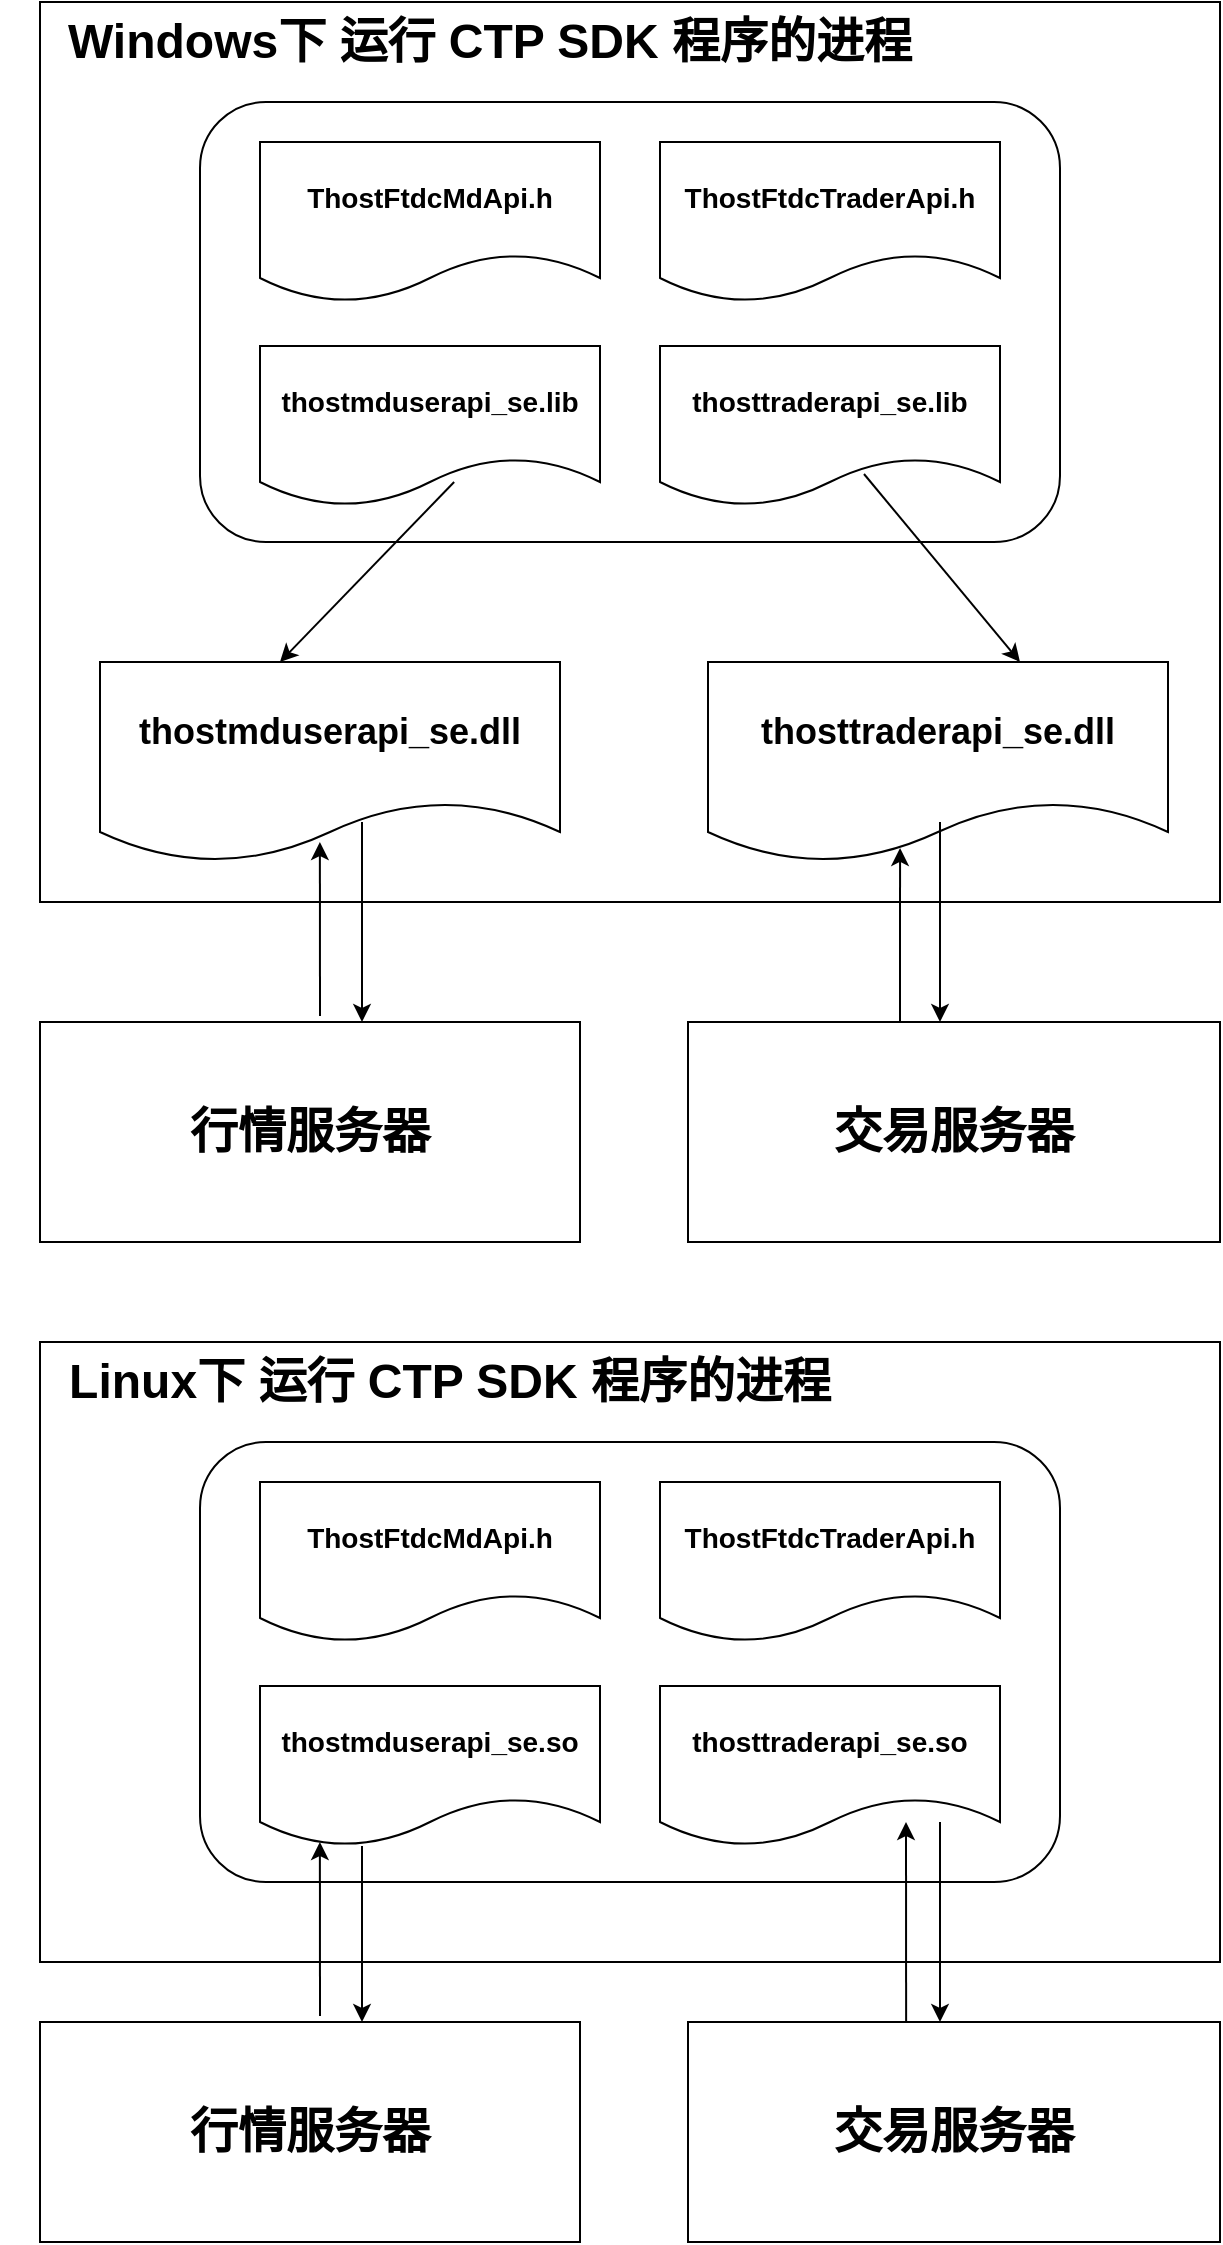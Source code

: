 <mxfile version="14.6.12" type="github" pages="2">
  <diagram id="yXyOzKuJSNhh0-EHgRQp" name="第 1 页">
    <mxGraphModel dx="1422" dy="772" grid="1" gridSize="10" guides="1" tooltips="1" connect="1" arrows="1" fold="1" page="1" pageScale="1" pageWidth="827" pageHeight="1169" math="0" shadow="0">
      <root>
        <mxCell id="0" />
        <mxCell id="1" parent="0" />
        <mxCell id="E3vTMcF5D4KJcZcIRgY9-22" value="" style="rounded=0;whiteSpace=wrap;html=1;" vertex="1" parent="1">
          <mxGeometry x="80" y="20" width="590" height="450" as="geometry" />
        </mxCell>
        <mxCell id="E3vTMcF5D4KJcZcIRgY9-32" value="" style="rounded=1;whiteSpace=wrap;html=1;" vertex="1" parent="1">
          <mxGeometry x="160" y="70" width="430" height="220" as="geometry" />
        </mxCell>
        <mxCell id="E3vTMcF5D4KJcZcIRgY9-33" value="&lt;font style=&quot;font-size: 14px&quot;&gt;&lt;b&gt;ThostFtdcMdApi.h&lt;/b&gt;&lt;/font&gt;" style="shape=document;whiteSpace=wrap;html=1;boundedLbl=1;" vertex="1" parent="1">
          <mxGeometry x="190" y="90" width="170" height="80" as="geometry" />
        </mxCell>
        <mxCell id="E3vTMcF5D4KJcZcIRgY9-34" value="&lt;b&gt;&lt;font style=&quot;font-size: 14px&quot;&gt;ThostFtdcTraderApi.h&lt;/font&gt;&lt;/b&gt;" style="shape=document;whiteSpace=wrap;html=1;boundedLbl=1;" vertex="1" parent="1">
          <mxGeometry x="390" y="90" width="170" height="80" as="geometry" />
        </mxCell>
        <mxCell id="E3vTMcF5D4KJcZcIRgY9-35" value="&lt;font style=&quot;font-size: 14px&quot;&gt;&lt;b&gt;thostmduserapi_se.lib&lt;/b&gt;&lt;/font&gt;" style="shape=document;whiteSpace=wrap;html=1;boundedLbl=1;" vertex="1" parent="1">
          <mxGeometry x="190" y="192" width="170" height="80" as="geometry" />
        </mxCell>
        <mxCell id="E3vTMcF5D4KJcZcIRgY9-36" value="&lt;font style=&quot;font-size: 14px&quot;&gt;&lt;b&gt;thosttraderapi_se.lib&lt;/b&gt;&lt;/font&gt;" style="shape=document;whiteSpace=wrap;html=1;boundedLbl=1;" vertex="1" parent="1">
          <mxGeometry x="390" y="192" width="170" height="80" as="geometry" />
        </mxCell>
        <mxCell id="E3vTMcF5D4KJcZcIRgY9-37" value="&lt;font style=&quot;font-size: 18px&quot;&gt;&lt;b&gt;thostmduserapi_se.dll&lt;/b&gt;&lt;/font&gt;" style="shape=document;whiteSpace=wrap;html=1;boundedLbl=1;" vertex="1" parent="1">
          <mxGeometry x="110" y="350" width="230" height="100" as="geometry" />
        </mxCell>
        <mxCell id="E3vTMcF5D4KJcZcIRgY9-40" value="&lt;b&gt;&lt;font style=&quot;font-size: 18px&quot;&gt;thosttraderapi_se.dll&lt;/font&gt;&lt;/b&gt;" style="shape=document;whiteSpace=wrap;html=1;boundedLbl=1;" vertex="1" parent="1">
          <mxGeometry x="414" y="350" width="230" height="100" as="geometry" />
        </mxCell>
        <mxCell id="E3vTMcF5D4KJcZcIRgY9-47" value="" style="endArrow=classic;html=1;exitX=0.571;exitY=0.85;exitDx=0;exitDy=0;exitPerimeter=0;" edge="1" parent="1" source="E3vTMcF5D4KJcZcIRgY9-35">
          <mxGeometry width="50" height="50" relative="1" as="geometry">
            <mxPoint x="290" y="270" as="sourcePoint" />
            <mxPoint x="200" y="350" as="targetPoint" />
          </mxGeometry>
        </mxCell>
        <mxCell id="E3vTMcF5D4KJcZcIRgY9-48" value="" style="endArrow=classic;html=1;exitX=0.6;exitY=0.8;exitDx=0;exitDy=0;exitPerimeter=0;" edge="1" parent="1" source="E3vTMcF5D4KJcZcIRgY9-36">
          <mxGeometry width="50" height="50" relative="1" as="geometry">
            <mxPoint x="500" y="250" as="sourcePoint" />
            <mxPoint x="570" y="350" as="targetPoint" />
          </mxGeometry>
        </mxCell>
        <mxCell id="E3vTMcF5D4KJcZcIRgY9-49" value="&lt;b&gt;&lt;font style=&quot;font-size: 24px&quot;&gt;行情服务器&lt;/font&gt;&lt;/b&gt;" style="rounded=0;whiteSpace=wrap;html=1;" vertex="1" parent="1">
          <mxGeometry x="80" y="530" width="270" height="110" as="geometry" />
        </mxCell>
        <mxCell id="E3vTMcF5D4KJcZcIRgY9-50" value="&lt;b&gt;&lt;font style=&quot;font-size: 24px&quot;&gt;交易服务器&lt;/font&gt;&lt;/b&gt;" style="rounded=0;whiteSpace=wrap;html=1;" vertex="1" parent="1">
          <mxGeometry x="404" y="530" width="266" height="110" as="geometry" />
        </mxCell>
        <mxCell id="E3vTMcF5D4KJcZcIRgY9-53" value="" style="endArrow=classic;html=1;entryX=0.478;entryY=0.9;entryDx=0;entryDy=0;entryPerimeter=0;" edge="1" parent="1" target="E3vTMcF5D4KJcZcIRgY9-37">
          <mxGeometry width="50" height="50" relative="1" as="geometry">
            <mxPoint x="220" y="527" as="sourcePoint" />
            <mxPoint x="270" y="470" as="targetPoint" />
          </mxGeometry>
        </mxCell>
        <mxCell id="E3vTMcF5D4KJcZcIRgY9-54" value="" style="endArrow=classic;html=1;entryX=0.478;entryY=0.9;entryDx=0;entryDy=0;entryPerimeter=0;exitX=0.458;exitY=-0.027;exitDx=0;exitDy=0;exitPerimeter=0;" edge="1" parent="1">
          <mxGeometry width="50" height="50" relative="1" as="geometry">
            <mxPoint x="510.0" y="530" as="sourcePoint" />
            <mxPoint x="510.02" y="442.97" as="targetPoint" />
          </mxGeometry>
        </mxCell>
        <mxCell id="E3vTMcF5D4KJcZcIRgY9-55" value="" style="endArrow=classic;html=1;" edge="1" parent="1">
          <mxGeometry width="50" height="50" relative="1" as="geometry">
            <mxPoint x="241" y="430" as="sourcePoint" />
            <mxPoint x="241" y="530" as="targetPoint" />
          </mxGeometry>
        </mxCell>
        <mxCell id="E3vTMcF5D4KJcZcIRgY9-56" value="" style="endArrow=classic;html=1;" edge="1" parent="1">
          <mxGeometry width="50" height="50" relative="1" as="geometry">
            <mxPoint x="530" y="430" as="sourcePoint" />
            <mxPoint x="530" y="530" as="targetPoint" />
          </mxGeometry>
        </mxCell>
        <mxCell id="E3vTMcF5D4KJcZcIRgY9-57" value="&lt;b&gt;&lt;font style=&quot;font-size: 24px&quot;&gt;Windows下 运行 CTP SDK 程序的进程&lt;/font&gt;&lt;/b&gt;" style="text;html=1;strokeColor=none;fillColor=none;align=center;verticalAlign=middle;whiteSpace=wrap;rounded=0;" vertex="1" parent="1">
          <mxGeometry x="80" y="30" width="450" height="20" as="geometry" />
        </mxCell>
        <mxCell id="IjALNz4VaKbp4NXmka38-1" value="" style="rounded=0;whiteSpace=wrap;html=1;" vertex="1" parent="1">
          <mxGeometry x="80" y="690" width="590" height="310" as="geometry" />
        </mxCell>
        <mxCell id="IjALNz4VaKbp4NXmka38-2" value="" style="rounded=1;whiteSpace=wrap;html=1;" vertex="1" parent="1">
          <mxGeometry x="160" y="740" width="430" height="220" as="geometry" />
        </mxCell>
        <mxCell id="IjALNz4VaKbp4NXmka38-3" value="&lt;font style=&quot;font-size: 14px&quot;&gt;&lt;b&gt;ThostFtdcMdApi.h&lt;/b&gt;&lt;/font&gt;" style="shape=document;whiteSpace=wrap;html=1;boundedLbl=1;" vertex="1" parent="1">
          <mxGeometry x="190" y="760" width="170" height="80" as="geometry" />
        </mxCell>
        <mxCell id="IjALNz4VaKbp4NXmka38-4" value="&lt;b&gt;&lt;font style=&quot;font-size: 14px&quot;&gt;ThostFtdcTraderApi.h&lt;/font&gt;&lt;/b&gt;" style="shape=document;whiteSpace=wrap;html=1;boundedLbl=1;" vertex="1" parent="1">
          <mxGeometry x="390" y="760" width="170" height="80" as="geometry" />
        </mxCell>
        <mxCell id="IjALNz4VaKbp4NXmka38-5" value="&lt;span style=&quot;font-size: 14px&quot;&gt;&lt;b&gt;thostmduserapi_se.so&lt;/b&gt;&lt;/span&gt;" style="shape=document;whiteSpace=wrap;html=1;boundedLbl=1;" vertex="1" parent="1">
          <mxGeometry x="190" y="862" width="170" height="80" as="geometry" />
        </mxCell>
        <mxCell id="IjALNz4VaKbp4NXmka38-6" value="&lt;span style=&quot;font-size: 14px&quot;&gt;&lt;b&gt;thosttraderapi_se.so&lt;/b&gt;&lt;/span&gt;" style="shape=document;whiteSpace=wrap;html=1;boundedLbl=1;" vertex="1" parent="1">
          <mxGeometry x="390" y="862" width="170" height="80" as="geometry" />
        </mxCell>
        <mxCell id="IjALNz4VaKbp4NXmka38-11" value="&lt;b&gt;&lt;font style=&quot;font-size: 24px&quot;&gt;行情服务器&lt;/font&gt;&lt;/b&gt;" style="rounded=0;whiteSpace=wrap;html=1;" vertex="1" parent="1">
          <mxGeometry x="80" y="1030" width="270" height="110" as="geometry" />
        </mxCell>
        <mxCell id="IjALNz4VaKbp4NXmka38-12" value="&lt;b&gt;&lt;font style=&quot;font-size: 24px&quot;&gt;交易服务器&lt;/font&gt;&lt;/b&gt;" style="rounded=0;whiteSpace=wrap;html=1;" vertex="1" parent="1">
          <mxGeometry x="404" y="1030" width="266" height="110" as="geometry" />
        </mxCell>
        <mxCell id="IjALNz4VaKbp4NXmka38-13" value="" style="endArrow=classic;html=1;entryX=0.478;entryY=0.9;entryDx=0;entryDy=0;entryPerimeter=0;" edge="1" parent="1">
          <mxGeometry width="50" height="50" relative="1" as="geometry">
            <mxPoint x="220" y="1027" as="sourcePoint" />
            <mxPoint x="219.94" y="940" as="targetPoint" />
          </mxGeometry>
        </mxCell>
        <mxCell id="IjALNz4VaKbp4NXmka38-14" value="" style="endArrow=classic;html=1;exitX=0.41;exitY=0;exitDx=0;exitDy=0;exitPerimeter=0;" edge="1" parent="1" source="IjALNz4VaKbp4NXmka38-12">
          <mxGeometry width="50" height="50" relative="1" as="geometry">
            <mxPoint x="513" y="1020" as="sourcePoint" />
            <mxPoint x="513" y="930" as="targetPoint" />
          </mxGeometry>
        </mxCell>
        <mxCell id="IjALNz4VaKbp4NXmka38-15" value="" style="endArrow=classic;html=1;" edge="1" parent="1">
          <mxGeometry width="50" height="50" relative="1" as="geometry">
            <mxPoint x="241" y="942" as="sourcePoint" />
            <mxPoint x="241" y="1030" as="targetPoint" />
          </mxGeometry>
        </mxCell>
        <mxCell id="IjALNz4VaKbp4NXmka38-16" value="" style="endArrow=classic;html=1;" edge="1" parent="1">
          <mxGeometry width="50" height="50" relative="1" as="geometry">
            <mxPoint x="530" y="930" as="sourcePoint" />
            <mxPoint x="530" y="1030" as="targetPoint" />
          </mxGeometry>
        </mxCell>
        <mxCell id="IjALNz4VaKbp4NXmka38-17" value="&lt;b&gt;&lt;font style=&quot;font-size: 24px&quot;&gt;Linux下 运行 CTP SDK 程序的进程&lt;/font&gt;&lt;/b&gt;" style="text;html=1;strokeColor=none;fillColor=none;align=center;verticalAlign=middle;whiteSpace=wrap;rounded=0;" vertex="1" parent="1">
          <mxGeometry x="60" y="700" width="450" height="20" as="geometry" />
        </mxCell>
      </root>
    </mxGraphModel>
  </diagram>
  <diagram id="y4S68TNgskCG16bKOyX9" name="第 2 页">
    <mxGraphModel dx="1422" dy="772" grid="1" gridSize="10" guides="1" tooltips="1" connect="1" arrows="1" fold="1" page="1" pageScale="1" pageWidth="827" pageHeight="1169" math="0" shadow="0">
      <root>
        <mxCell id="ParIwOQ-BViVrDG9ldb2-0" />
        <mxCell id="ParIwOQ-BViVrDG9ldb2-1" parent="ParIwOQ-BViVrDG9ldb2-0" />
        <mxCell id="3vubd8eYbxeDYS9-CiIP-0" value="" style="rounded=0;whiteSpace=wrap;html=1;" vertex="1" parent="ParIwOQ-BViVrDG9ldb2-1">
          <mxGeometry x="50" y="20" width="170" height="240" as="geometry" />
        </mxCell>
        <mxCell id="3vubd8eYbxeDYS9-CiIP-1" style="edgeStyle=orthogonalEdgeStyle;rounded=0;orthogonalLoop=1;jettySize=auto;html=1;" edge="1" parent="ParIwOQ-BViVrDG9ldb2-1" source="3vubd8eYbxeDYS9-CiIP-2" target="3vubd8eYbxeDYS9-CiIP-4">
          <mxGeometry relative="1" as="geometry" />
        </mxCell>
        <mxCell id="3vubd8eYbxeDYS9-CiIP-2" value="CTP服务" style="rounded=0;whiteSpace=wrap;html=1;" vertex="1" parent="ParIwOQ-BViVrDG9ldb2-1">
          <mxGeometry x="360" y="20" width="160" height="240" as="geometry" />
        </mxCell>
        <mxCell id="3vubd8eYbxeDYS9-CiIP-3" style="edgeStyle=orthogonalEdgeStyle;rounded=0;orthogonalLoop=1;jettySize=auto;html=1;" edge="1" parent="ParIwOQ-BViVrDG9ldb2-1" source="3vubd8eYbxeDYS9-CiIP-4" target="3vubd8eYbxeDYS9-CiIP-2">
          <mxGeometry relative="1" as="geometry" />
        </mxCell>
        <mxCell id="3vubd8eYbxeDYS9-CiIP-4" value="CTP-SDK" style="whiteSpace=wrap;html=1;aspect=fixed;" vertex="1" parent="ParIwOQ-BViVrDG9ldb2-1">
          <mxGeometry x="120" y="95" width="90" height="90" as="geometry" />
        </mxCell>
        <mxCell id="3vubd8eYbxeDYS9-CiIP-5" value="OnRspOrderInsert" style="text;html=1;align=center;verticalAlign=middle;resizable=0;points=[];autosize=1;strokeColor=none;" vertex="1" parent="ParIwOQ-BViVrDG9ldb2-1">
          <mxGeometry x="220" y="120" width="110" height="20" as="geometry" />
        </mxCell>
        <mxCell id="3vubd8eYbxeDYS9-CiIP-6" value="OnRtnOrder&lt;br&gt;OnRtnTrade" style="text;html=1;align=center;verticalAlign=middle;resizable=0;points=[];autosize=1;strokeColor=none;" vertex="1" parent="ParIwOQ-BViVrDG9ldb2-1">
          <mxGeometry x="280" y="145" width="80" height="30" as="geometry" />
        </mxCell>
        <mxCell id="3vubd8eYbxeDYS9-CiIP-7" value="核心交易前置进程" style="text;html=1;align=center;verticalAlign=middle;resizable=0;points=[];autosize=1;strokeColor=none;" vertex="1" parent="ParIwOQ-BViVrDG9ldb2-1">
          <mxGeometry x="60" y="30" width="110" height="20" as="geometry" />
        </mxCell>
      </root>
    </mxGraphModel>
  </diagram>
</mxfile>
